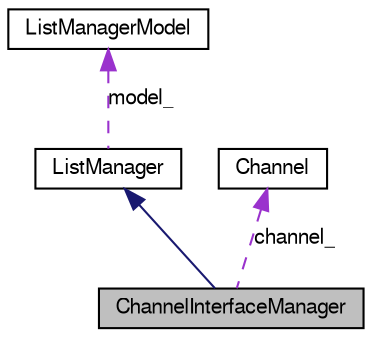digraph G
{
  bgcolor="transparent";
  edge [fontname="FreeSans",fontsize=10,labelfontname="FreeSans",labelfontsize=10];
  node [fontname="FreeSans",fontsize=10,shape=record];
  Node1 [label="ChannelInterfaceManager",height=0.2,width=0.4,color="black", fillcolor="grey75", style="filled" fontcolor="black"];
  Node2 -> Node1 [dir=back,color="midnightblue",fontsize=10,style="solid",fontname="FreeSans"];
  Node2 [label="ListManager",height=0.2,width=0.4,color="black",URL="$class_list_manager.html",tooltip="ListManager is a widget to manage a list of strings."];
  Node3 -> Node2 [dir=back,color="darkorchid3",fontsize=10,style="dashed",label="model_",fontname="FreeSans"];
  Node3 [label="ListManagerModel",height=0.2,width=0.4,color="black",URL="$class_list_manager_model.html",tooltip="ListManagerModel is a model class to manage a list of strings."];
  Node4 -> Node1 [dir=back,color="darkorchid3",fontsize=10,style="dashed",label="channel_",fontname="FreeSans"];
  Node4 [label="Channel",height=0.2,width=0.4,color="black",URL="$class_channel.html",tooltip="Equals the spirit:channel element in IP-Xact specification."];
}
